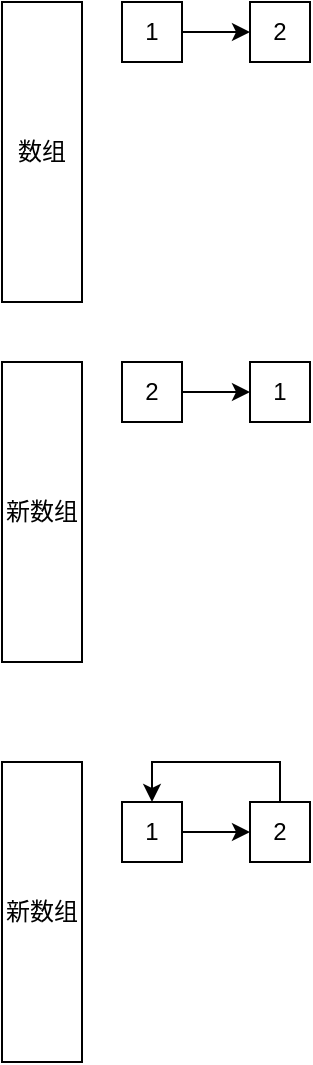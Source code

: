 <mxfile version="14.8.5" type="device"><diagram id="NtUcdBoKKE-wIk5V_QhO" name="第 1 页"><mxGraphModel dx="1182" dy="732" grid="1" gridSize="10" guides="1" tooltips="1" connect="1" arrows="1" fold="1" page="1" pageScale="1" pageWidth="827" pageHeight="1169" math="0" shadow="0"><root><mxCell id="0"/><mxCell id="1" parent="0"/><mxCell id="Sugcchot1nRHB35UqWKu-4" value="数组" style="rounded=0;whiteSpace=wrap;html=1;" parent="1" vertex="1"><mxGeometry x="260" y="360" width="40" height="150" as="geometry"/></mxCell><mxCell id="Sugcchot1nRHB35UqWKu-7" style="edgeStyle=orthogonalEdgeStyle;rounded=0;orthogonalLoop=1;jettySize=auto;html=1;entryX=0;entryY=0.5;entryDx=0;entryDy=0;" parent="1" source="Sugcchot1nRHB35UqWKu-5" target="Sugcchot1nRHB35UqWKu-6" edge="1"><mxGeometry relative="1" as="geometry"/></mxCell><mxCell id="Sugcchot1nRHB35UqWKu-5" value="1" style="whiteSpace=wrap;html=1;aspect=fixed;" parent="1" vertex="1"><mxGeometry x="320" y="360" width="30" height="30" as="geometry"/></mxCell><mxCell id="Sugcchot1nRHB35UqWKu-6" value="2" style="whiteSpace=wrap;html=1;aspect=fixed;" parent="1" vertex="1"><mxGeometry x="384" y="360" width="30" height="30" as="geometry"/></mxCell><mxCell id="Sugcchot1nRHB35UqWKu-8" value="新数组" style="rounded=0;whiteSpace=wrap;html=1;" parent="1" vertex="1"><mxGeometry x="260" y="540" width="40" height="150" as="geometry"/></mxCell><mxCell id="Sugcchot1nRHB35UqWKu-9" style="edgeStyle=orthogonalEdgeStyle;rounded=0;orthogonalLoop=1;jettySize=auto;html=1;entryX=0;entryY=0.5;entryDx=0;entryDy=0;" parent="1" source="Sugcchot1nRHB35UqWKu-10" target="Sugcchot1nRHB35UqWKu-11" edge="1"><mxGeometry relative="1" as="geometry"/></mxCell><mxCell id="Sugcchot1nRHB35UqWKu-10" value="2" style="whiteSpace=wrap;html=1;aspect=fixed;" parent="1" vertex="1"><mxGeometry x="320" y="540" width="30" height="30" as="geometry"/></mxCell><mxCell id="Sugcchot1nRHB35UqWKu-11" value="1" style="whiteSpace=wrap;html=1;aspect=fixed;" parent="1" vertex="1"><mxGeometry x="384" y="540" width="30" height="30" as="geometry"/></mxCell><mxCell id="Sugcchot1nRHB35UqWKu-13" value="新数组" style="rounded=0;whiteSpace=wrap;html=1;" parent="1" vertex="1"><mxGeometry x="260" y="740" width="40" height="150" as="geometry"/></mxCell><mxCell id="Sugcchot1nRHB35UqWKu-14" style="edgeStyle=orthogonalEdgeStyle;rounded=0;orthogonalLoop=1;jettySize=auto;html=1;entryX=0;entryY=0.5;entryDx=0;entryDy=0;" parent="1" source="Sugcchot1nRHB35UqWKu-15" target="Sugcchot1nRHB35UqWKu-17" edge="1"><mxGeometry relative="1" as="geometry"/></mxCell><mxCell id="Sugcchot1nRHB35UqWKu-15" value="1" style="whiteSpace=wrap;html=1;aspect=fixed;" parent="1" vertex="1"><mxGeometry x="320" y="760" width="30" height="30" as="geometry"/></mxCell><mxCell id="Sugcchot1nRHB35UqWKu-16" style="edgeStyle=orthogonalEdgeStyle;rounded=0;orthogonalLoop=1;jettySize=auto;html=1;entryX=0.5;entryY=0;entryDx=0;entryDy=0;" parent="1" source="Sugcchot1nRHB35UqWKu-17" target="Sugcchot1nRHB35UqWKu-15" edge="1"><mxGeometry relative="1" as="geometry"><Array as="points"><mxPoint x="399" y="740"/><mxPoint x="335" y="740"/></Array></mxGeometry></mxCell><mxCell id="Sugcchot1nRHB35UqWKu-17" value="2" style="whiteSpace=wrap;html=1;aspect=fixed;" parent="1" vertex="1"><mxGeometry x="384" y="760" width="30" height="30" as="geometry"/></mxCell></root></mxGraphModel></diagram></mxfile>
